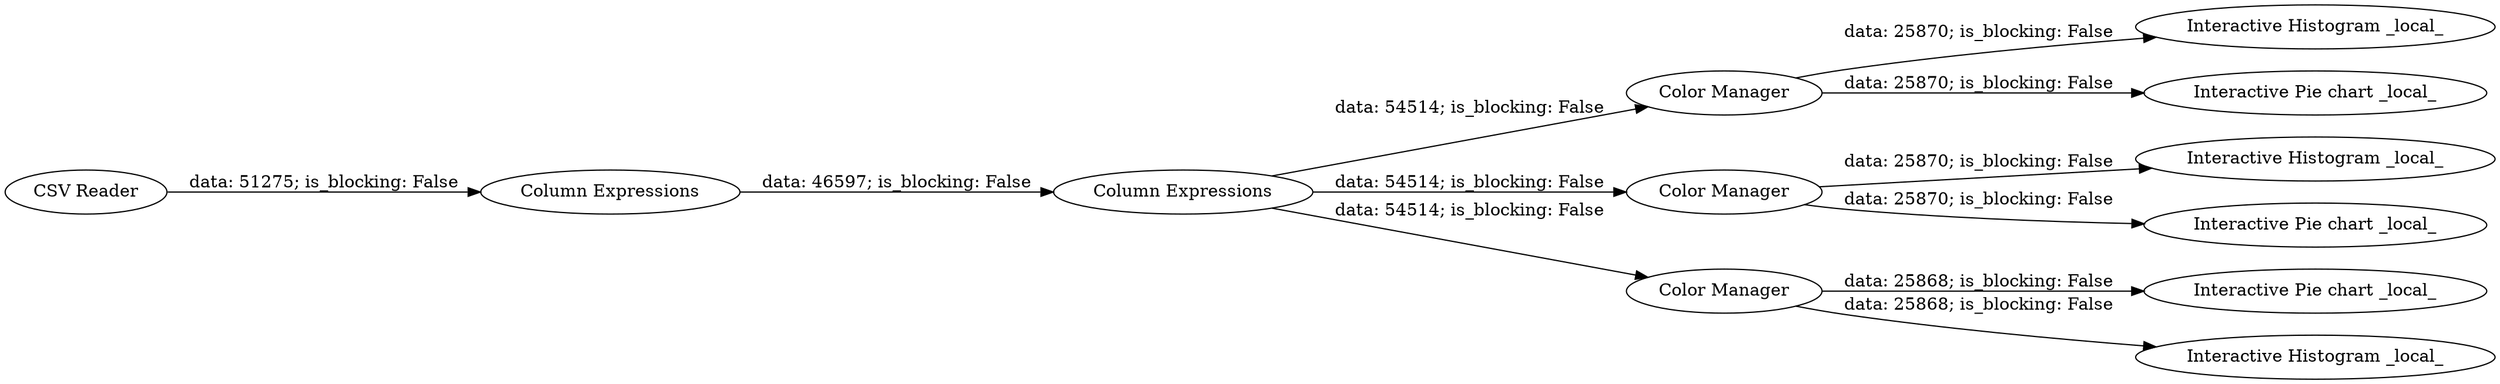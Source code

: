 digraph {
	"-2517236162377765522_3" [label="Column Expressions"]
	"-2517236162377765522_8" [label="Interactive Histogram _local_"]
	"-2517236162377765522_7" [label="Interactive Histogram _local_"]
	"-2517236162377765522_9" [label="Interactive Pie chart _local_"]
	"-2517236162377765522_2" [label="CSV Reader"]
	"-2517236162377765522_4" [label="Column Expressions"]
	"-2517236162377765522_15" [label="Interactive Pie chart _local_"]
	"-2517236162377765522_12" [label="Color Manager"]
	"-2517236162377765522_6" [label="Interactive Histogram _local_"]
	"-2517236162377765522_13" [label="Color Manager"]
	"-2517236162377765522_14" [label="Interactive Pie chart _local_"]
	"-2517236162377765522_11" [label="Color Manager"]
	"-2517236162377765522_11" -> "-2517236162377765522_9" [label="data: 25868; is_blocking: False"]
	"-2517236162377765522_4" -> "-2517236162377765522_12" [label="data: 54514; is_blocking: False"]
	"-2517236162377765522_4" -> "-2517236162377765522_13" [label="data: 54514; is_blocking: False"]
	"-2517236162377765522_4" -> "-2517236162377765522_11" [label="data: 54514; is_blocking: False"]
	"-2517236162377765522_2" -> "-2517236162377765522_3" [label="data: 51275; is_blocking: False"]
	"-2517236162377765522_11" -> "-2517236162377765522_6" [label="data: 25868; is_blocking: False"]
	"-2517236162377765522_13" -> "-2517236162377765522_8" [label="data: 25870; is_blocking: False"]
	"-2517236162377765522_3" -> "-2517236162377765522_4" [label="data: 46597; is_blocking: False"]
	"-2517236162377765522_12" -> "-2517236162377765522_14" [label="data: 25870; is_blocking: False"]
	"-2517236162377765522_13" -> "-2517236162377765522_15" [label="data: 25870; is_blocking: False"]
	"-2517236162377765522_12" -> "-2517236162377765522_7" [label="data: 25870; is_blocking: False"]
	rankdir=LR
}
